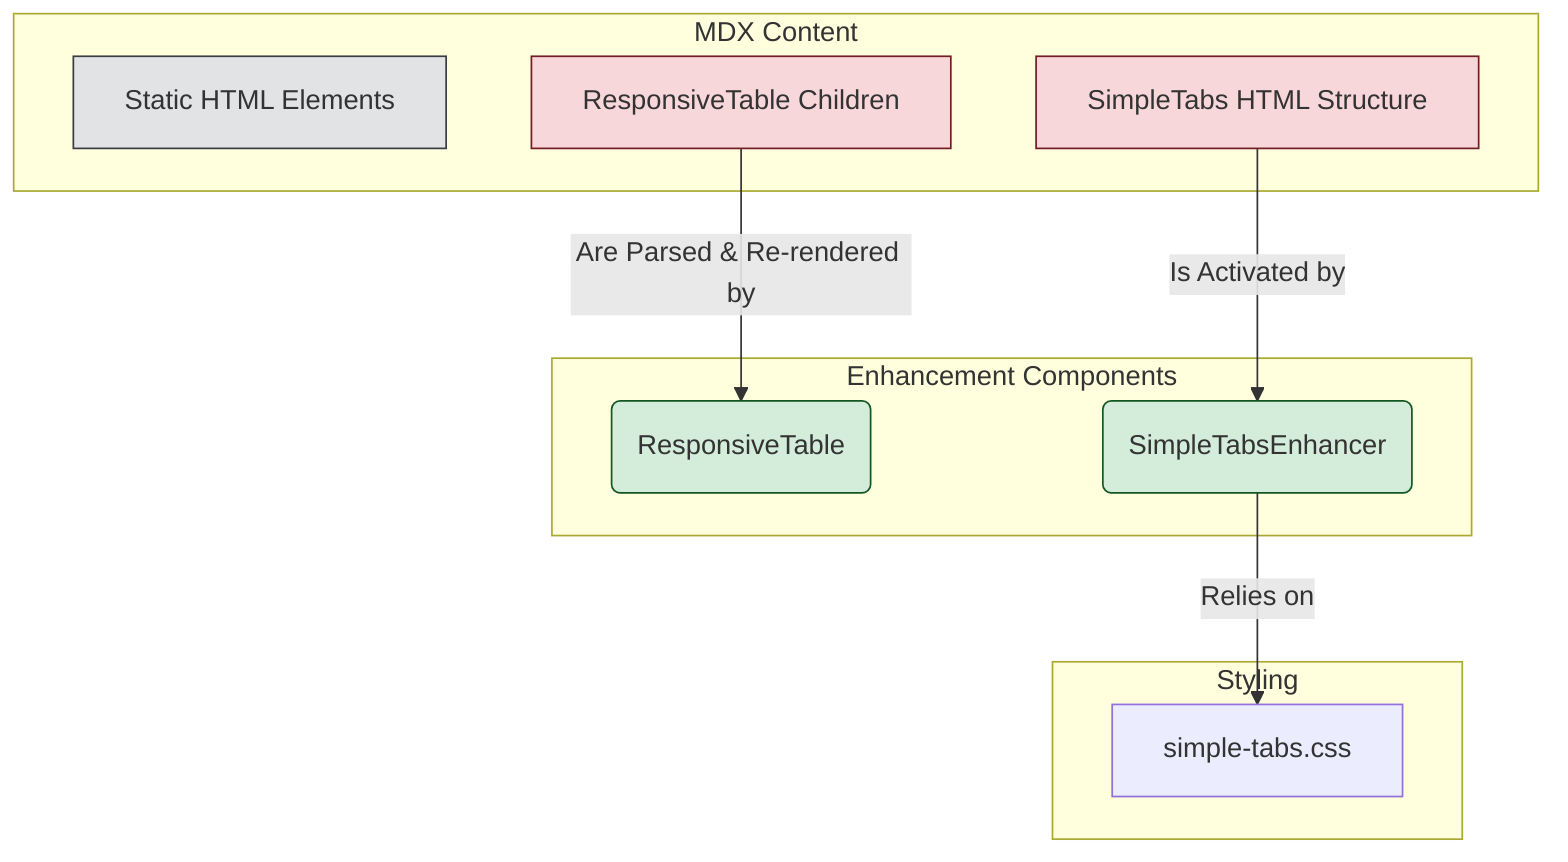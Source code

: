 graph TD
    subgraph "MDX Content"
        A[Static HTML Elements]
        B[ResponsiveTable Children]
        C[SimpleTabs HTML Structure]
    end

    subgraph "Enhancement Components"
        D(ResponsiveTable)
        E(SimpleTabsEnhancer)
    end
    
    subgraph "Styling"
        F[simple-tabs.css]
    end

    B -- "Are Parsed & Re-rendered by" --> D
    C -- "Is Activated by" --> E
    E -- "Relies on" --> F

    style A fill:#e2e3e5,stroke:#383d41
    style B fill:#f8d7da,stroke:#721c24
    style C fill:#f8d7da,stroke:#721c24
    style D fill:#d4edda,stroke:#155724
    style E fill:#d4edda,stroke:#155724